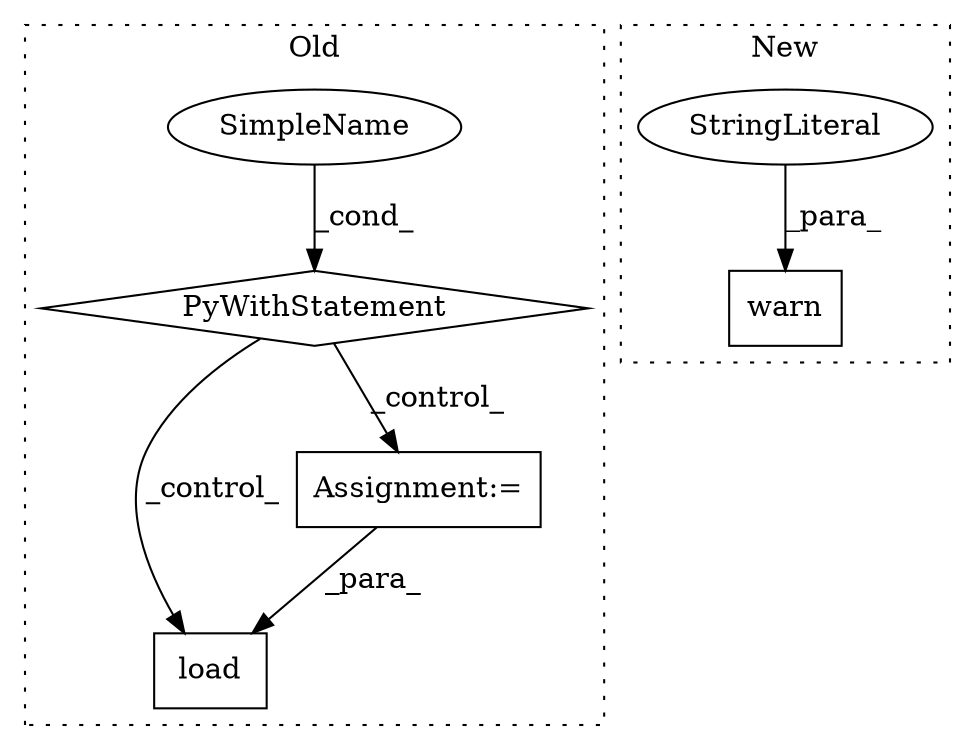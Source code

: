 digraph G {
subgraph cluster0 {
1 [label="load" a="32" s="7289,7295" l="5,1" shape="box"];
4 [label="SimpleName" a="42" s="" l="" shape="ellipse"];
5 [label="PyWithStatement" a="104" s="7186,7249" l="10,2" shape="diamond"];
6 [label="Assignment:=" a="7" s="7267" l="1" shape="box"];
label = "Old";
style="dotted";
}
subgraph cluster1 {
2 [label="warn" a="32" s="1862,1942" l="5,1" shape="box"];
3 [label="StringLiteral" a="45" s="1867" l="75" shape="ellipse"];
label = "New";
style="dotted";
}
3 -> 2 [label="_para_"];
4 -> 5 [label="_cond_"];
5 -> 1 [label="_control_"];
5 -> 6 [label="_control_"];
6 -> 1 [label="_para_"];
}